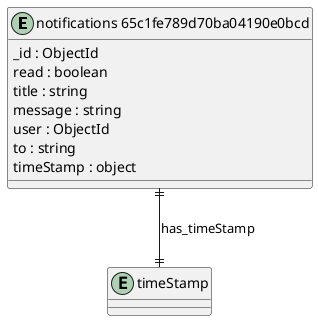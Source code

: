 @startuml notifications_65c1fe789d70ba04190e0bcd_Diagram

entity "notifications 65c1fe789d70ba04190e0bcd" as notifications_65c1fe789d70ba04190e0bcd {
  _id : ObjectId
  read : boolean
  title : string
  message : string
  user : ObjectId
  to : string
  timeStamp : object
}

entity "timeStamp" as timeStamp {
}

' // Relationships
notifications_65c1fe789d70ba04190e0bcd ||--|| timeStamp : has_timeStamp
@enduml